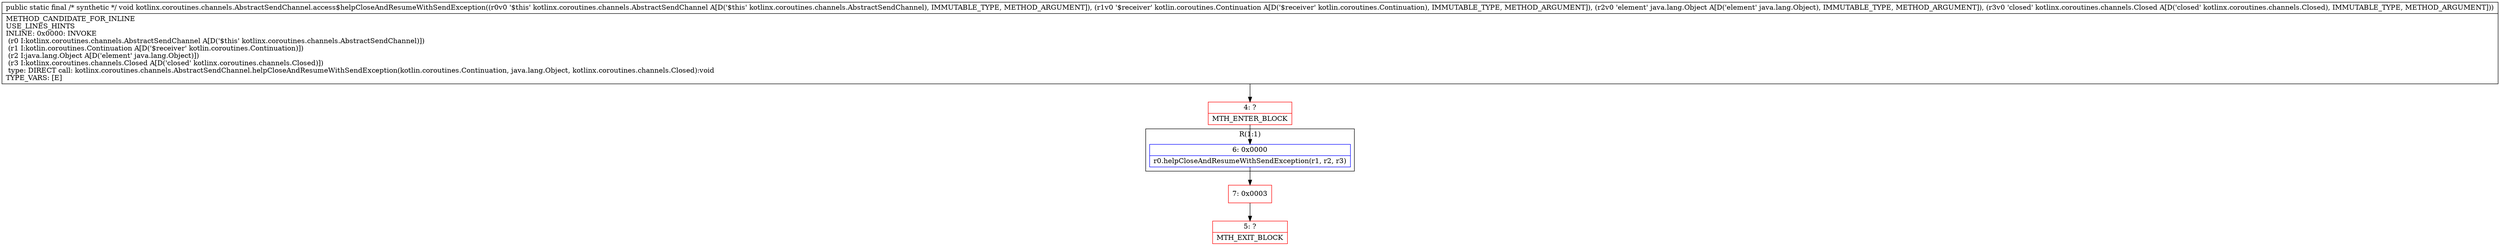 digraph "CFG forkotlinx.coroutines.channels.AbstractSendChannel.access$helpCloseAndResumeWithSendException(Lkotlinx\/coroutines\/channels\/AbstractSendChannel;Lkotlin\/coroutines\/Continuation;Ljava\/lang\/Object;Lkotlinx\/coroutines\/channels\/Closed;)V" {
subgraph cluster_Region_1979101940 {
label = "R(1:1)";
node [shape=record,color=blue];
Node_6 [shape=record,label="{6\:\ 0x0000|r0.helpCloseAndResumeWithSendException(r1, r2, r3)\l}"];
}
Node_4 [shape=record,color=red,label="{4\:\ ?|MTH_ENTER_BLOCK\l}"];
Node_7 [shape=record,color=red,label="{7\:\ 0x0003}"];
Node_5 [shape=record,color=red,label="{5\:\ ?|MTH_EXIT_BLOCK\l}"];
MethodNode[shape=record,label="{public static final \/* synthetic *\/ void kotlinx.coroutines.channels.AbstractSendChannel.access$helpCloseAndResumeWithSendException((r0v0 '$this' kotlinx.coroutines.channels.AbstractSendChannel A[D('$this' kotlinx.coroutines.channels.AbstractSendChannel), IMMUTABLE_TYPE, METHOD_ARGUMENT]), (r1v0 '$receiver' kotlin.coroutines.Continuation A[D('$receiver' kotlin.coroutines.Continuation), IMMUTABLE_TYPE, METHOD_ARGUMENT]), (r2v0 'element' java.lang.Object A[D('element' java.lang.Object), IMMUTABLE_TYPE, METHOD_ARGUMENT]), (r3v0 'closed' kotlinx.coroutines.channels.Closed A[D('closed' kotlinx.coroutines.channels.Closed), IMMUTABLE_TYPE, METHOD_ARGUMENT]))  | METHOD_CANDIDATE_FOR_INLINE\lUSE_LINES_HINTS\lINLINE: 0x0000: INVOKE  \l  (r0 I:kotlinx.coroutines.channels.AbstractSendChannel A[D('$this' kotlinx.coroutines.channels.AbstractSendChannel)])\l  (r1 I:kotlin.coroutines.Continuation A[D('$receiver' kotlin.coroutines.Continuation)])\l  (r2 I:java.lang.Object A[D('element' java.lang.Object)])\l  (r3 I:kotlinx.coroutines.channels.Closed A[D('closed' kotlinx.coroutines.channels.Closed)])\l type: DIRECT call: kotlinx.coroutines.channels.AbstractSendChannel.helpCloseAndResumeWithSendException(kotlin.coroutines.Continuation, java.lang.Object, kotlinx.coroutines.channels.Closed):void\lTYPE_VARS: [E]\l}"];
MethodNode -> Node_4;Node_6 -> Node_7;
Node_4 -> Node_6;
Node_7 -> Node_5;
}

